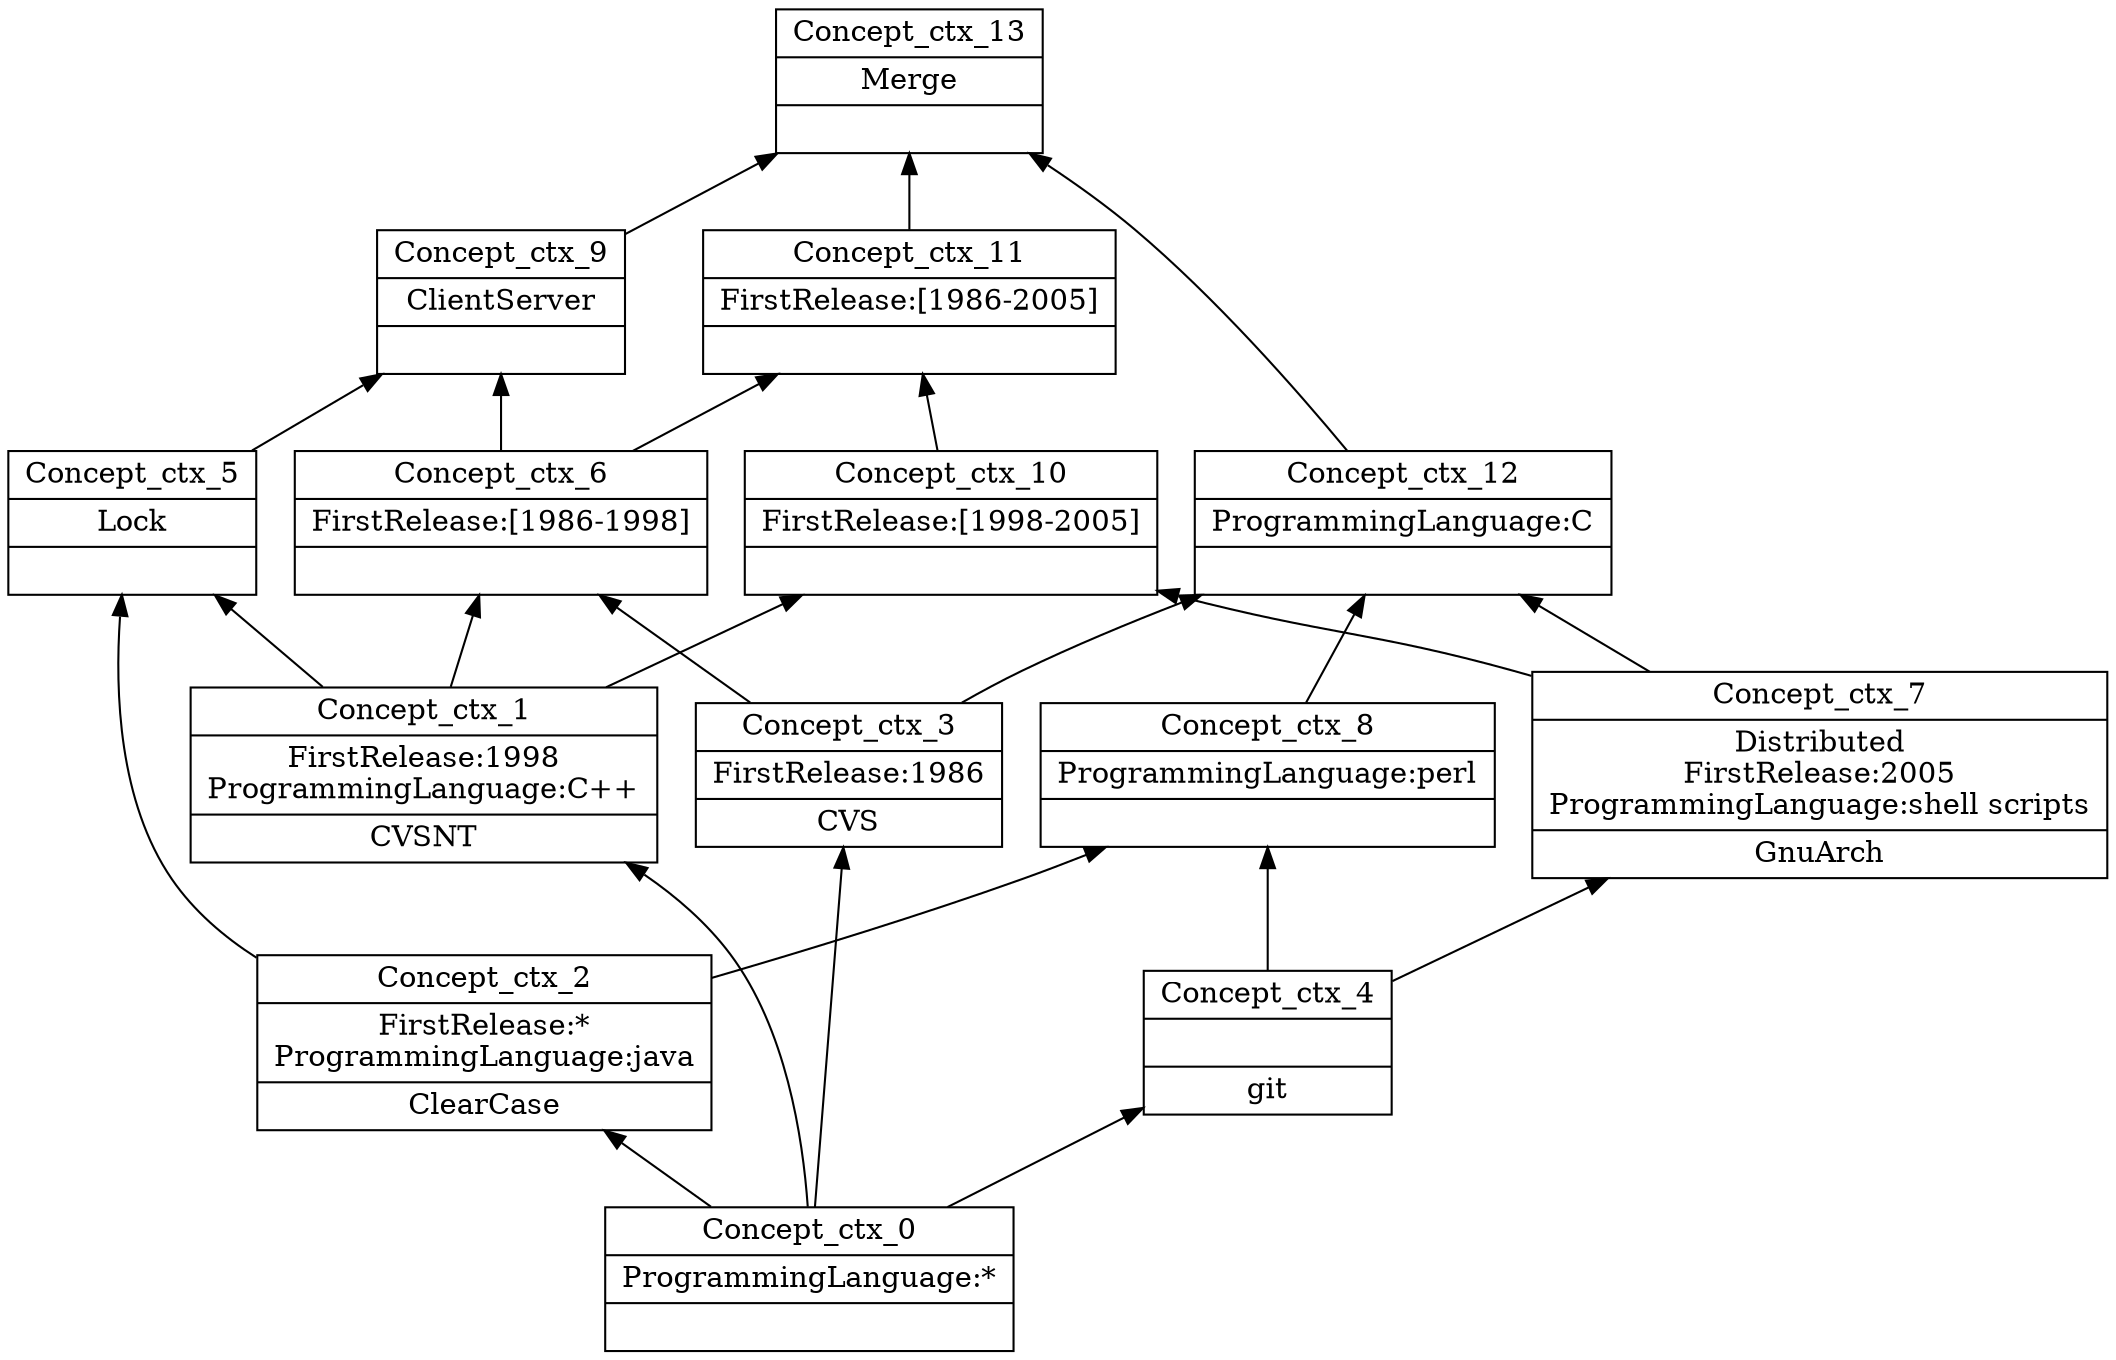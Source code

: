 digraph G { 
	rankdir=BT;
subgraph ctx { 
label="ctx";
1 [shape=record,label="{Concept_ctx_2|FirstRelease:*\nProgrammingLanguage:java\n|ClearCase\n}"];
2 [shape=record,label="{Concept_ctx_4||git\n}"];
3 [shape=record,label="{Concept_ctx_3|FirstRelease:1986\n|CVS\n}"];
4 [shape=record,label="{Concept_ctx_1|FirstRelease:1998\nProgrammingLanguage:C++\n|CVSNT\n}"];
5 [shape=record,label="{Concept_ctx_8|ProgrammingLanguage:perl\n|}"];
6 [shape=record,label="{Concept_ctx_7|Distributed\nFirstRelease:2005\nProgrammingLanguage:shell scripts\n|GnuArch\n}"];
7 [shape=record,label="{Concept_ctx_5|Lock\n|}"];
8 [shape=record,label="{Concept_ctx_6|FirstRelease:[1986-1998]\n|}"];
9 [shape=record,label="{Concept_ctx_9|ClientServer\n|}"];
10 [shape=record,label="{Concept_ctx_10|FirstRelease:[1998-2005]\n|}"];
11 [shape=record,label="{Concept_ctx_12|ProgrammingLanguage:C\n|}"];
12 [shape=record,label="{Concept_ctx_11|FirstRelease:[1986-2005]\n|}"];
13 [shape=record,label="{Concept_ctx_13|Merge\n|}"];
14 [shape=record,label="{Concept_ctx_0|ProgrammingLanguage:*\n|}"];
	14 -> 1
	14 -> 2
	14 -> 3
	14 -> 4
	2 -> 5
	1 -> 5
	2 -> 6
	4 -> 7
	1 -> 7
	4 -> 8
	3 -> 8
	7 -> 9
	8 -> 9
	4 -> 10
	6 -> 10
	6 -> 11
	5 -> 11
	3 -> 11
	10 -> 12
	8 -> 12
	9 -> 13
	12 -> 13
	11 -> 13
}
}